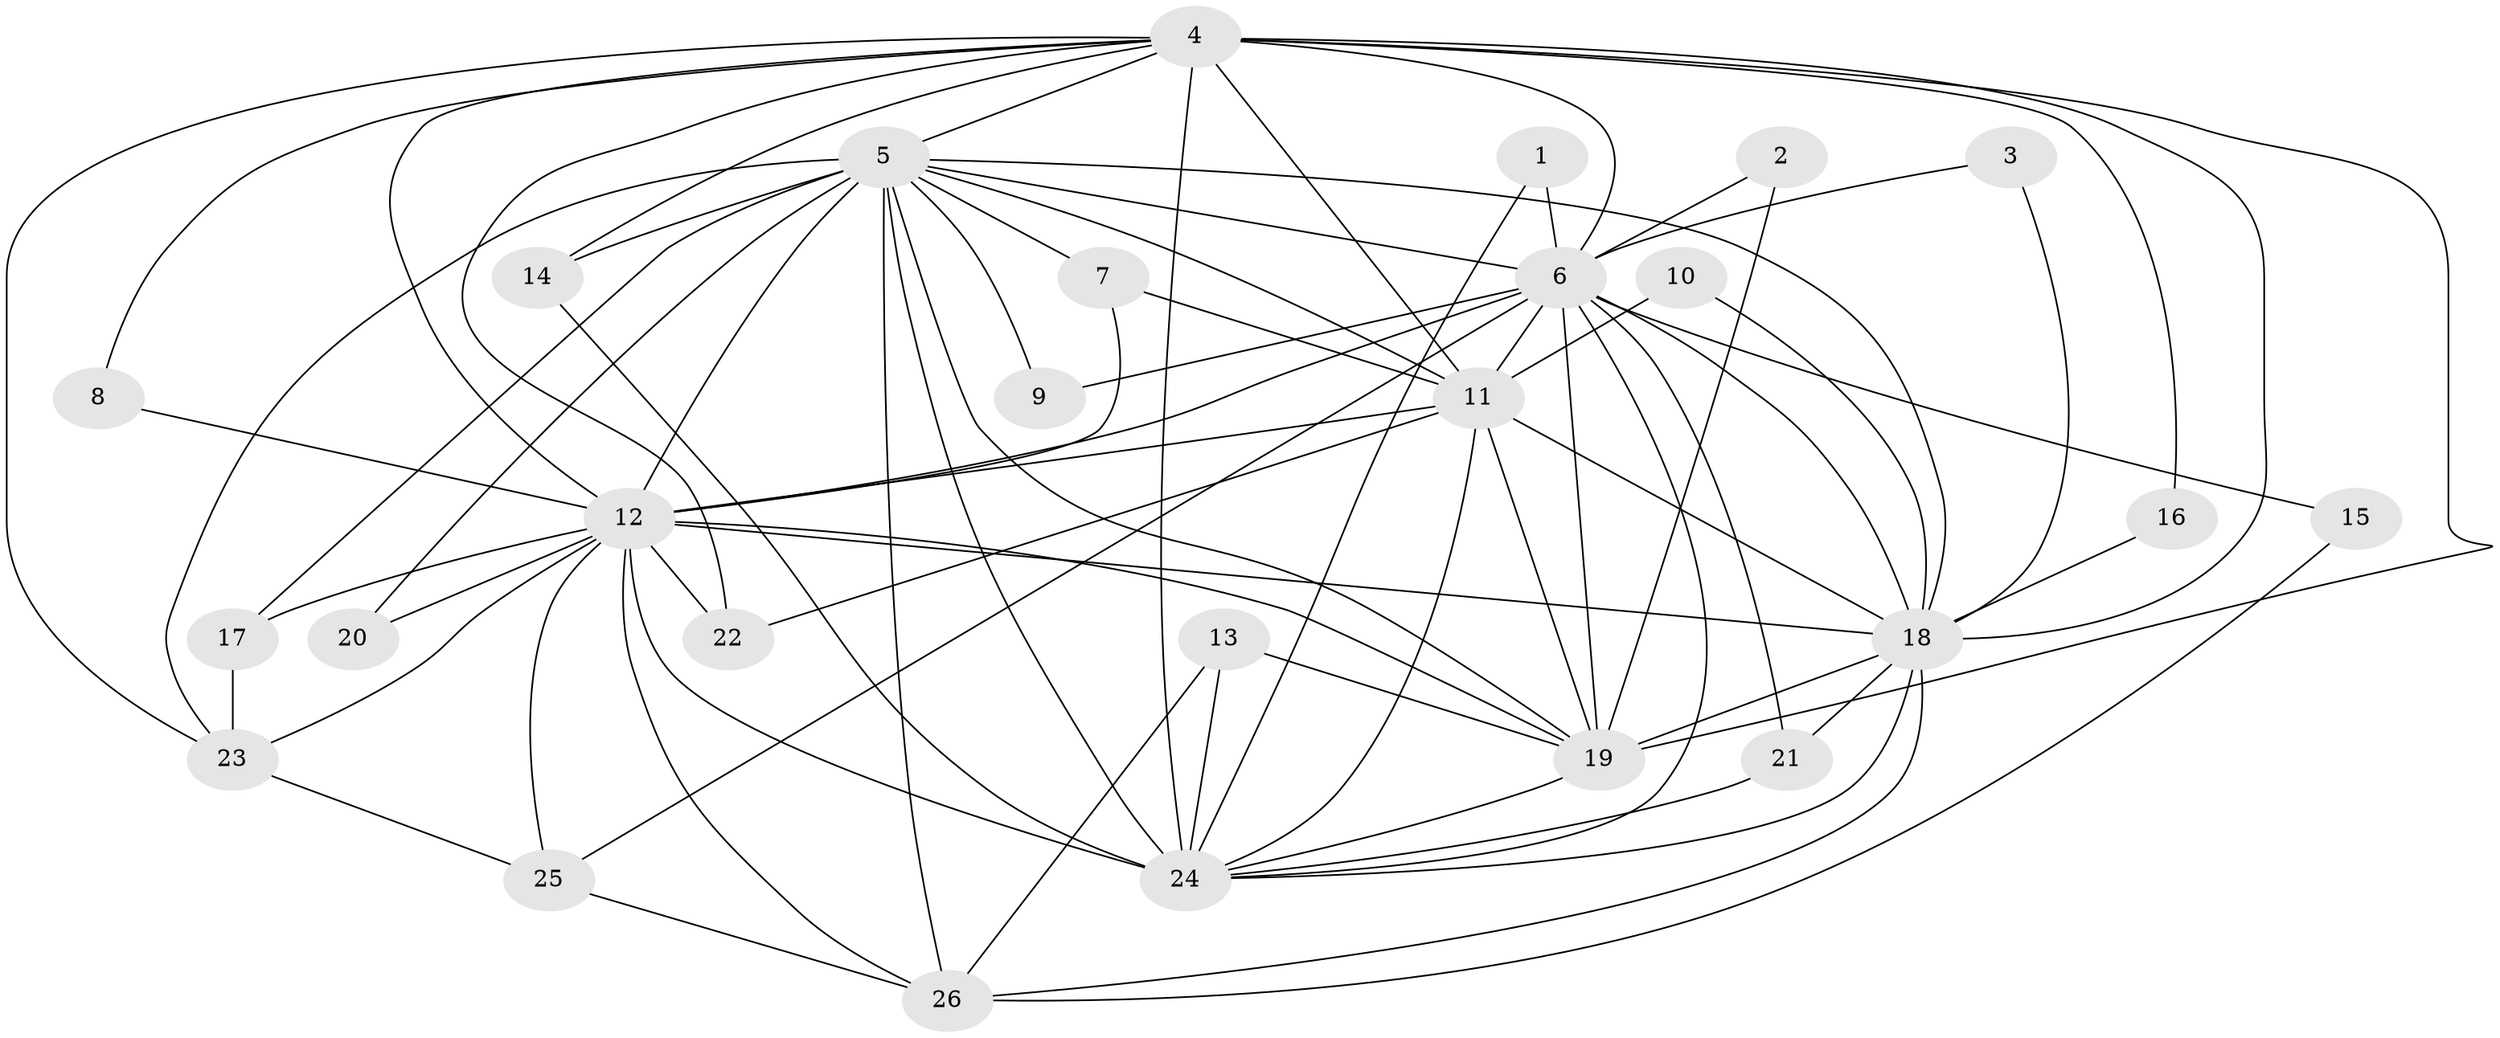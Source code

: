 // original degree distribution, {14: 0.038461538461538464, 13: 0.057692307692307696, 18: 0.057692307692307696, 12: 0.019230769230769232, 17: 0.019230769230769232, 4: 0.038461538461538464, 2: 0.5769230769230769, 8: 0.019230769230769232, 5: 0.019230769230769232, 6: 0.019230769230769232, 3: 0.1346153846153846}
// Generated by graph-tools (version 1.1) at 2025/49/03/09/25 03:49:38]
// undirected, 26 vertices, 74 edges
graph export_dot {
graph [start="1"]
  node [color=gray90,style=filled];
  1;
  2;
  3;
  4;
  5;
  6;
  7;
  8;
  9;
  10;
  11;
  12;
  13;
  14;
  15;
  16;
  17;
  18;
  19;
  20;
  21;
  22;
  23;
  24;
  25;
  26;
  1 -- 6 [weight=1.0];
  1 -- 24 [weight=1.0];
  2 -- 6 [weight=1.0];
  2 -- 19 [weight=1.0];
  3 -- 6 [weight=1.0];
  3 -- 18 [weight=1.0];
  4 -- 5 [weight=2.0];
  4 -- 6 [weight=2.0];
  4 -- 8 [weight=1.0];
  4 -- 11 [weight=2.0];
  4 -- 12 [weight=4.0];
  4 -- 14 [weight=1.0];
  4 -- 16 [weight=1.0];
  4 -- 18 [weight=2.0];
  4 -- 19 [weight=2.0];
  4 -- 22 [weight=1.0];
  4 -- 23 [weight=1.0];
  4 -- 24 [weight=3.0];
  5 -- 6 [weight=1.0];
  5 -- 7 [weight=1.0];
  5 -- 9 [weight=1.0];
  5 -- 11 [weight=1.0];
  5 -- 12 [weight=2.0];
  5 -- 14 [weight=1.0];
  5 -- 17 [weight=1.0];
  5 -- 18 [weight=1.0];
  5 -- 19 [weight=1.0];
  5 -- 20 [weight=1.0];
  5 -- 23 [weight=1.0];
  5 -- 24 [weight=1.0];
  5 -- 26 [weight=2.0];
  6 -- 9 [weight=1.0];
  6 -- 11 [weight=2.0];
  6 -- 12 [weight=2.0];
  6 -- 15 [weight=1.0];
  6 -- 18 [weight=2.0];
  6 -- 19 [weight=1.0];
  6 -- 21 [weight=1.0];
  6 -- 24 [weight=1.0];
  6 -- 25 [weight=1.0];
  7 -- 11 [weight=1.0];
  7 -- 12 [weight=1.0];
  8 -- 12 [weight=1.0];
  10 -- 11 [weight=1.0];
  10 -- 18 [weight=1.0];
  11 -- 12 [weight=3.0];
  11 -- 18 [weight=1.0];
  11 -- 19 [weight=1.0];
  11 -- 22 [weight=1.0];
  11 -- 24 [weight=1.0];
  12 -- 17 [weight=1.0];
  12 -- 18 [weight=2.0];
  12 -- 19 [weight=2.0];
  12 -- 20 [weight=2.0];
  12 -- 22 [weight=1.0];
  12 -- 23 [weight=1.0];
  12 -- 24 [weight=3.0];
  12 -- 25 [weight=1.0];
  12 -- 26 [weight=1.0];
  13 -- 19 [weight=1.0];
  13 -- 24 [weight=1.0];
  13 -- 26 [weight=1.0];
  14 -- 24 [weight=1.0];
  15 -- 26 [weight=1.0];
  16 -- 18 [weight=1.0];
  17 -- 23 [weight=1.0];
  18 -- 19 [weight=2.0];
  18 -- 21 [weight=1.0];
  18 -- 24 [weight=1.0];
  18 -- 26 [weight=2.0];
  19 -- 24 [weight=2.0];
  21 -- 24 [weight=1.0];
  23 -- 25 [weight=1.0];
  25 -- 26 [weight=1.0];
}
